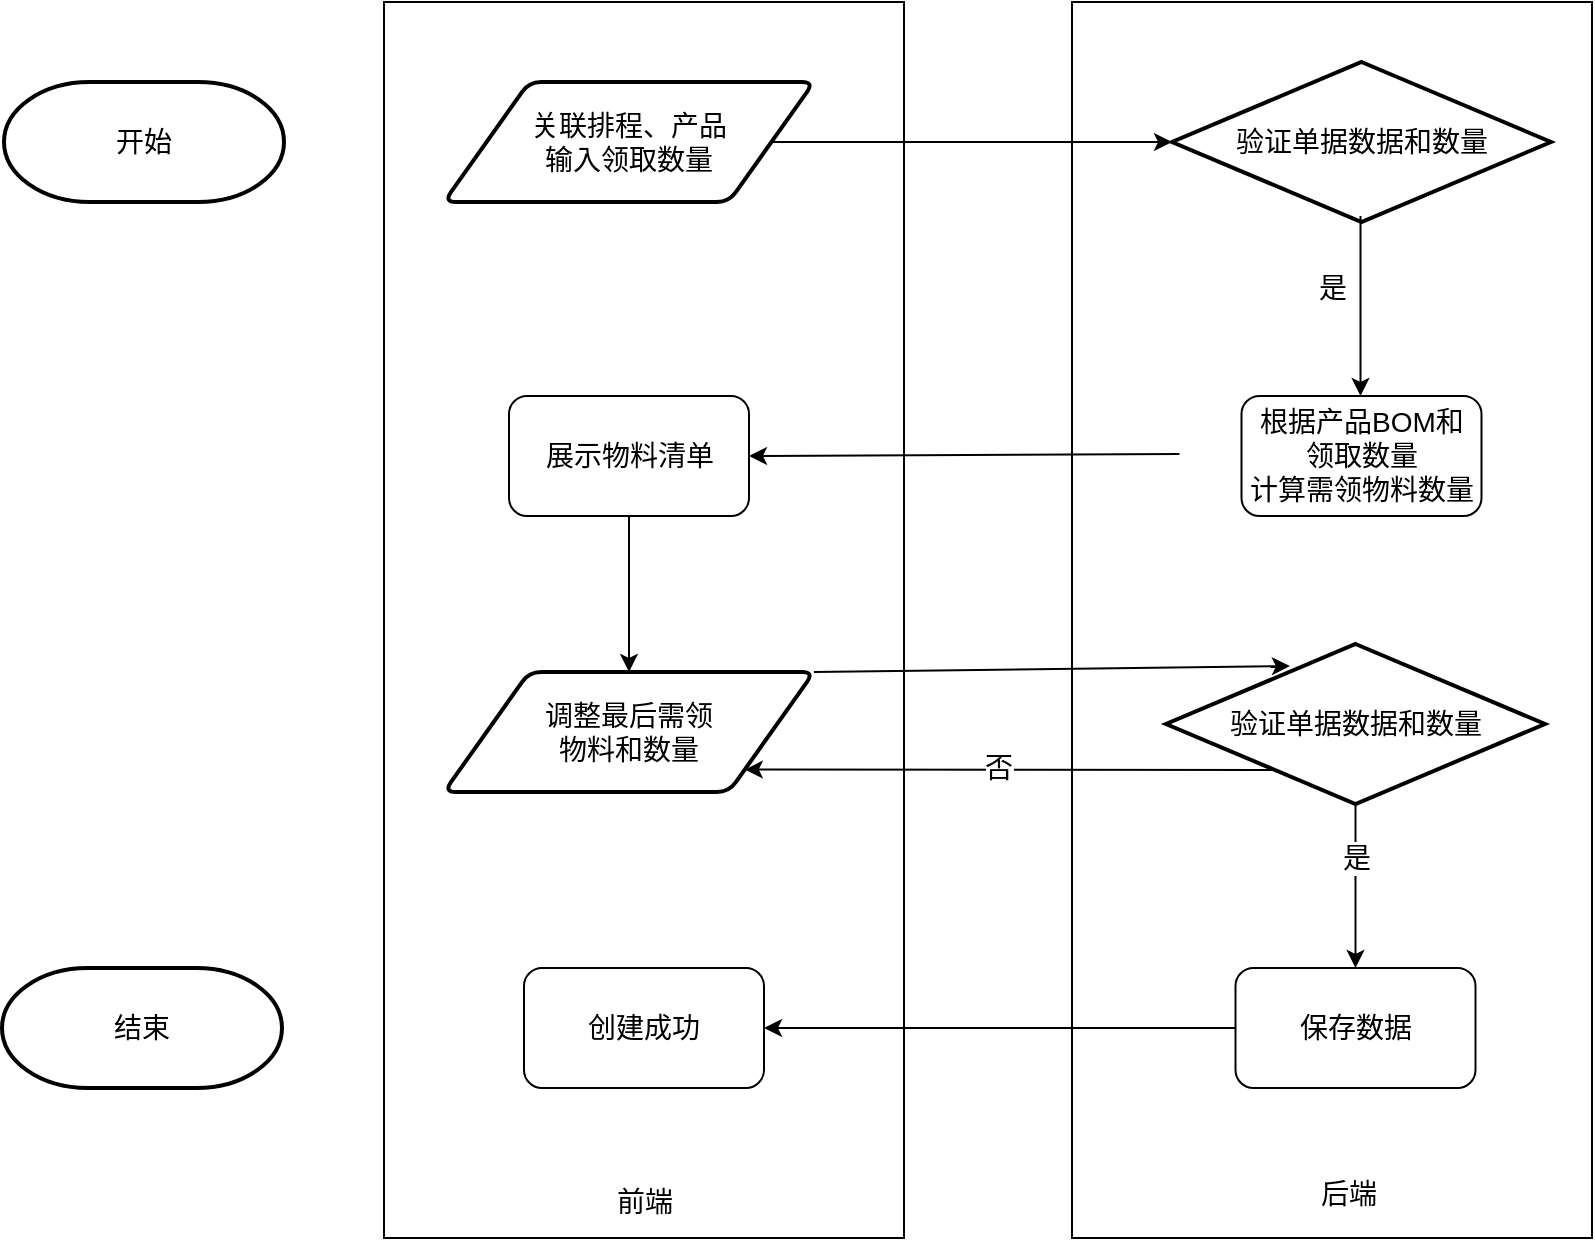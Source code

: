 <mxfile version="20.0.4" type="github">
  <diagram id="hpvqqFq_v_p_thIel57g" name="第 1 页">
    <mxGraphModel dx="1422" dy="786" grid="1" gridSize="10" guides="1" tooltips="1" connect="1" arrows="1" fold="1" page="1" pageScale="1" pageWidth="1654" pageHeight="2336" math="0" shadow="0">
      <root>
        <mxCell id="0" />
        <mxCell id="1" parent="0" />
        <mxCell id="zwQavoFQW24ZlYIbycaL-1" value="" style="verticalLabelPosition=bottom;verticalAlign=top;html=1;shape=mxgraph.basic.rect;fillColor2=none;strokeWidth=1;size=20;indent=5;fontSize=14;" vertex="1" parent="1">
          <mxGeometry x="842" y="518" width="260" height="618" as="geometry" />
        </mxCell>
        <mxCell id="zwQavoFQW24ZlYIbycaL-2" value="" style="verticalLabelPosition=bottom;verticalAlign=top;html=1;shape=mxgraph.basic.rect;fillColor2=none;strokeWidth=1;size=20;indent=5;fontSize=14;" vertex="1" parent="1">
          <mxGeometry x="498" y="518" width="260" height="618" as="geometry" />
        </mxCell>
        <mxCell id="zwQavoFQW24ZlYIbycaL-3" value="开始" style="strokeWidth=2;html=1;shape=mxgraph.flowchart.terminator;whiteSpace=wrap;fontSize=14;" vertex="1" parent="1">
          <mxGeometry x="308" y="558" width="140" height="60" as="geometry" />
        </mxCell>
        <mxCell id="zwQavoFQW24ZlYIbycaL-4" value="关联排程、产品&lt;br&gt;输入领取数量" style="shape=parallelogram;html=1;strokeWidth=2;perimeter=parallelogramPerimeter;whiteSpace=wrap;rounded=1;arcSize=12;size=0.23;fontSize=14;" vertex="1" parent="1">
          <mxGeometry x="528" y="558" width="185" height="60" as="geometry" />
        </mxCell>
        <mxCell id="zwQavoFQW24ZlYIbycaL-5" value="验证单据数据和数量" style="strokeWidth=2;html=1;shape=mxgraph.flowchart.decision;whiteSpace=wrap;fontSize=14;" vertex="1" parent="1">
          <mxGeometry x="892" y="548" width="189.5" height="80" as="geometry" />
        </mxCell>
        <mxCell id="zwQavoFQW24ZlYIbycaL-6" value="结束" style="strokeWidth=2;html=1;shape=mxgraph.flowchart.terminator;whiteSpace=wrap;fontSize=14;" vertex="1" parent="1">
          <mxGeometry x="307" y="1001" width="140" height="60" as="geometry" />
        </mxCell>
        <mxCell id="zwQavoFQW24ZlYIbycaL-7" value="是" style="text;html=1;align=center;verticalAlign=middle;resizable=0;points=[];autosize=1;strokeColor=none;fillColor=none;fontSize=14;" vertex="1" parent="1">
          <mxGeometry x="952" y="646" width="40" height="30" as="geometry" />
        </mxCell>
        <mxCell id="zwQavoFQW24ZlYIbycaL-8" value="根据产品BOM和&lt;br&gt;领取数量&lt;br&gt;计算需领物料数量" style="rounded=1;whiteSpace=wrap;html=1;fontSize=14;" vertex="1" parent="1">
          <mxGeometry x="926.75" y="715" width="120" height="60" as="geometry" />
        </mxCell>
        <mxCell id="zwQavoFQW24ZlYIbycaL-9" value="" style="endArrow=classic;html=1;rounded=0;fontSize=14;" edge="1" parent="1">
          <mxGeometry width="50" height="50" relative="1" as="geometry">
            <mxPoint x="986.25" y="625" as="sourcePoint" />
            <mxPoint x="986.25" y="715" as="targetPoint" />
          </mxGeometry>
        </mxCell>
        <mxCell id="zwQavoFQW24ZlYIbycaL-10" value="前端" style="text;html=1;align=center;verticalAlign=middle;resizable=0;points=[];autosize=1;strokeColor=none;fillColor=none;fontSize=14;" vertex="1" parent="1">
          <mxGeometry x="603" y="1103" width="50" height="30" as="geometry" />
        </mxCell>
        <mxCell id="zwQavoFQW24ZlYIbycaL-11" value="后端" style="text;html=1;align=center;verticalAlign=middle;resizable=0;points=[];autosize=1;strokeColor=none;fillColor=none;fontSize=14;" vertex="1" parent="1">
          <mxGeometry x="954.75" y="1099" width="50" height="30" as="geometry" />
        </mxCell>
        <mxCell id="zwQavoFQW24ZlYIbycaL-13" value="" style="endArrow=classic;html=1;rounded=0;fontSize=14;exitX=1;exitY=0.5;exitDx=0;exitDy=0;entryX=0;entryY=0.5;entryDx=0;entryDy=0;entryPerimeter=0;" edge="1" parent="1" source="zwQavoFQW24ZlYIbycaL-4" target="zwQavoFQW24ZlYIbycaL-5">
          <mxGeometry width="50" height="50" relative="1" as="geometry">
            <mxPoint x="631" y="458" as="sourcePoint" />
            <mxPoint x="681" y="408" as="targetPoint" />
          </mxGeometry>
        </mxCell>
        <mxCell id="zwQavoFQW24ZlYIbycaL-14" value="展示物料清单" style="rounded=1;whiteSpace=wrap;html=1;fontSize=14;" vertex="1" parent="1">
          <mxGeometry x="560.5" y="715" width="120" height="60" as="geometry" />
        </mxCell>
        <mxCell id="zwQavoFQW24ZlYIbycaL-15" value="" style="endArrow=classic;html=1;rounded=0;fontSize=14;exitX=0;exitY=0.5;exitDx=0;exitDy=0;entryX=1;entryY=0.5;entryDx=0;entryDy=0;" edge="1" parent="1" target="zwQavoFQW24ZlYIbycaL-14">
          <mxGeometry width="50" height="50" relative="1" as="geometry">
            <mxPoint x="895.75" y="744" as="sourcePoint" />
            <mxPoint x="701" y="759" as="targetPoint" />
          </mxGeometry>
        </mxCell>
        <mxCell id="zwQavoFQW24ZlYIbycaL-18" value="调整最后需领&lt;br&gt;物料和数量" style="shape=parallelogram;html=1;strokeWidth=2;perimeter=parallelogramPerimeter;whiteSpace=wrap;rounded=1;arcSize=12;size=0.23;fontSize=14;" vertex="1" parent="1">
          <mxGeometry x="528" y="853" width="185" height="60" as="geometry" />
        </mxCell>
        <mxCell id="zwQavoFQW24ZlYIbycaL-19" value="" style="endArrow=classic;html=1;rounded=0;fontSize=14;exitX=0.5;exitY=1;exitDx=0;exitDy=0;entryX=0.5;entryY=0;entryDx=0;entryDy=0;" edge="1" parent="1" source="zwQavoFQW24ZlYIbycaL-14" target="zwQavoFQW24ZlYIbycaL-18">
          <mxGeometry width="50" height="50" relative="1" as="geometry">
            <mxPoint x="677" y="766" as="sourcePoint" />
            <mxPoint x="727" y="716" as="targetPoint" />
          </mxGeometry>
        </mxCell>
        <mxCell id="zwQavoFQW24ZlYIbycaL-20" value="验证单据数据和数量" style="strokeWidth=2;html=1;shape=mxgraph.flowchart.decision;whiteSpace=wrap;fontSize=14;" vertex="1" parent="1">
          <mxGeometry x="889" y="839" width="189.5" height="80" as="geometry" />
        </mxCell>
        <mxCell id="zwQavoFQW24ZlYIbycaL-21" value="" style="endArrow=classic;html=1;rounded=0;fontSize=14;exitX=0.296;exitY=0.788;exitDx=0;exitDy=0;exitPerimeter=0;entryX=1;entryY=1;entryDx=0;entryDy=0;" edge="1" parent="1" source="zwQavoFQW24ZlYIbycaL-20" target="zwQavoFQW24ZlYIbycaL-18">
          <mxGeometry width="50" height="50" relative="1" as="geometry">
            <mxPoint x="858" y="901" as="sourcePoint" />
            <mxPoint x="714.725" y="901" as="targetPoint" />
          </mxGeometry>
        </mxCell>
        <mxCell id="zwQavoFQW24ZlYIbycaL-22" value="否" style="edgeLabel;html=1;align=center;verticalAlign=middle;resizable=0;points=[];fontSize=14;" vertex="1" connectable="0" parent="zwQavoFQW24ZlYIbycaL-21">
          <mxGeometry x="0.239" y="1" relative="1" as="geometry">
            <mxPoint x="25" y="-2" as="offset" />
          </mxGeometry>
        </mxCell>
        <mxCell id="zwQavoFQW24ZlYIbycaL-23" value="保存数据" style="rounded=1;whiteSpace=wrap;html=1;fontSize=14;" vertex="1" parent="1">
          <mxGeometry x="923.75" y="1001" width="120" height="60" as="geometry" />
        </mxCell>
        <mxCell id="zwQavoFQW24ZlYIbycaL-24" value="" style="endArrow=classic;html=1;rounded=0;fontSize=14;entryX=0.5;entryY=0;entryDx=0;entryDy=0;exitX=0.5;exitY=1;exitDx=0;exitDy=0;exitPerimeter=0;" edge="1" parent="1" source="zwQavoFQW24ZlYIbycaL-20" target="zwQavoFQW24ZlYIbycaL-23">
          <mxGeometry width="50" height="50" relative="1" as="geometry">
            <mxPoint x="731" y="886" as="sourcePoint" />
            <mxPoint x="781" y="836" as="targetPoint" />
          </mxGeometry>
        </mxCell>
        <mxCell id="zwQavoFQW24ZlYIbycaL-25" value="是" style="edgeLabel;html=1;align=center;verticalAlign=middle;resizable=0;points=[];fontSize=14;" vertex="1" connectable="0" parent="zwQavoFQW24ZlYIbycaL-24">
          <mxGeometry x="-0.342" relative="1" as="geometry">
            <mxPoint as="offset" />
          </mxGeometry>
        </mxCell>
        <mxCell id="zwQavoFQW24ZlYIbycaL-26" value="创建成功" style="rounded=1;whiteSpace=wrap;html=1;fontSize=14;" vertex="1" parent="1">
          <mxGeometry x="568" y="1001" width="120" height="60" as="geometry" />
        </mxCell>
        <mxCell id="zwQavoFQW24ZlYIbycaL-27" value="" style="endArrow=classic;html=1;rounded=0;fontSize=14;exitX=0;exitY=0.5;exitDx=0;exitDy=0;entryX=1;entryY=0.5;entryDx=0;entryDy=0;" edge="1" parent="1" source="zwQavoFQW24ZlYIbycaL-23" target="zwQavoFQW24ZlYIbycaL-26">
          <mxGeometry width="50" height="50" relative="1" as="geometry">
            <mxPoint x="700" y="986" as="sourcePoint" />
            <mxPoint x="750" y="936" as="targetPoint" />
          </mxGeometry>
        </mxCell>
        <mxCell id="zwQavoFQW24ZlYIbycaL-29" value="" style="endArrow=classic;html=1;rounded=0;fontSize=14;entryX=0.327;entryY=0.138;entryDx=0;entryDy=0;entryPerimeter=0;exitX=1;exitY=0;exitDx=0;exitDy=0;" edge="1" parent="1" source="zwQavoFQW24ZlYIbycaL-18" target="zwQavoFQW24ZlYIbycaL-20">
          <mxGeometry width="50" height="50" relative="1" as="geometry">
            <mxPoint x="700" y="906" as="sourcePoint" />
            <mxPoint x="750" y="856" as="targetPoint" />
          </mxGeometry>
        </mxCell>
      </root>
    </mxGraphModel>
  </diagram>
</mxfile>
